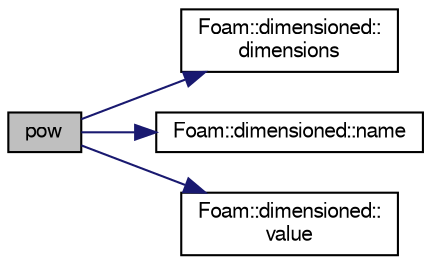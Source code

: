 digraph "pow"
{
  bgcolor="transparent";
  edge [fontname="FreeSans",fontsize="10",labelfontname="FreeSans",labelfontsize="10"];
  node [fontname="FreeSans",fontsize="10",shape=record];
  rankdir="LR";
  Node30824 [label="pow",height=0.2,width=0.4,color="black", fillcolor="grey75", style="filled", fontcolor="black"];
  Node30824 -> Node30825 [color="midnightblue",fontsize="10",style="solid",fontname="FreeSans"];
  Node30825 [label="Foam::dimensioned::\ldimensions",height=0.2,width=0.4,color="black",URL="$a26366.html#a512673c2674ca2d38885f1bb5f6994fb",tooltip="Return const reference to dimensions. "];
  Node30824 -> Node30826 [color="midnightblue",fontsize="10",style="solid",fontname="FreeSans"];
  Node30826 [label="Foam::dimensioned::name",height=0.2,width=0.4,color="black",URL="$a26366.html#ade4113569ef0db70665fded275a5e38e",tooltip="Return const reference to name. "];
  Node30824 -> Node30827 [color="midnightblue",fontsize="10",style="solid",fontname="FreeSans"];
  Node30827 [label="Foam::dimensioned::\lvalue",height=0.2,width=0.4,color="black",URL="$a26366.html#a7948200a26c85fc3a83ffa510a91d668",tooltip="Return const reference to value. "];
}
